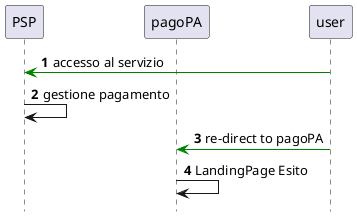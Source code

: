 @startuml
hide footbox
autonumber 
participant psp  as "PSP"
participant nodo as "pagoPA"
participant user 

user -[#green]> psp : accesso al servizio  

psp -> psp : gestione pagamento 

user -[#green]> nodo : re-direct to pagoPA

nodo -> nodo : LandingPage Esito
